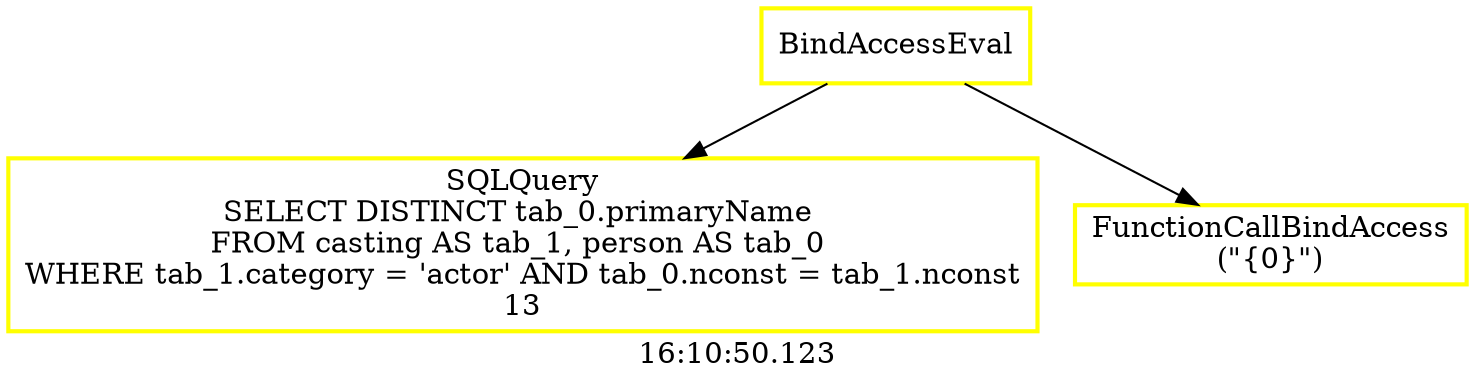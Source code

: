 digraph  g{ graph[label = "16:10:50.123"]
node [shape=rectangle, color=black, fontcolor=black, style=bold] edge [color=black] 0 [label="BindAccessEval", color = yellow] ; 
1 [label="SQLQuery
SELECT DISTINCT tab_0.primaryName 
FROM casting AS tab_1, person AS tab_0 
WHERE tab_1.category = 'actor' AND tab_0.nconst = tab_1.nconst
13", color = yellow] ; 
0 -> 1 ; 
2 [label="FunctionCallBindAccess
(\"{0}\")", color = yellow] ; 
0 -> 2 ; 
}

